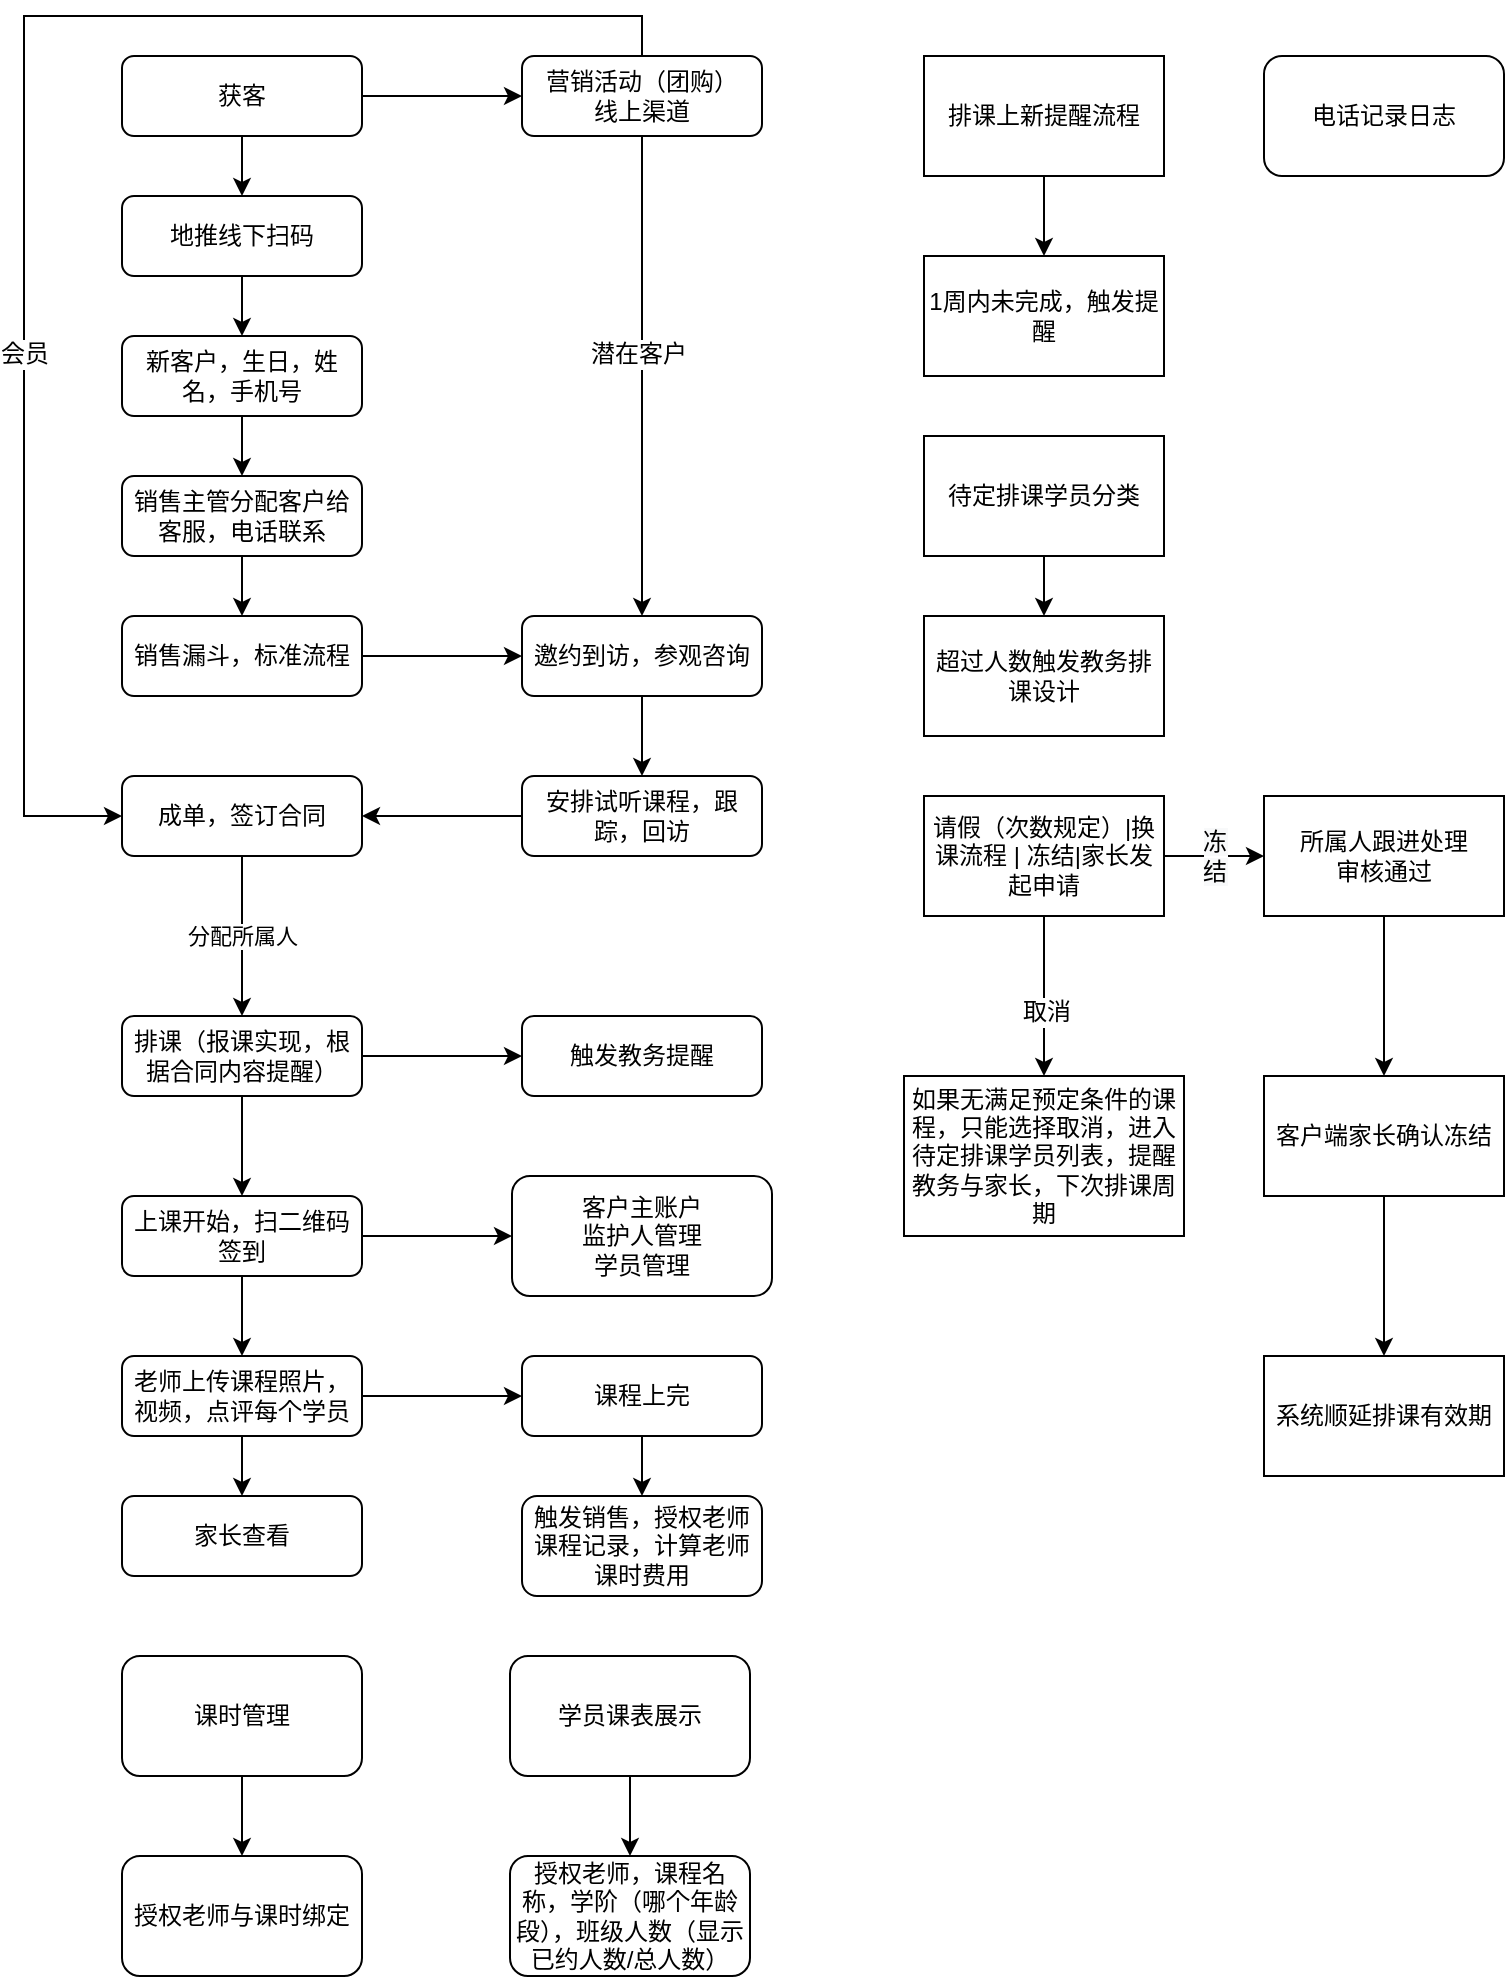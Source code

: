 <mxfile version="12.7.4" type="github">
  <diagram id="C5RBs43oDa-KdzZeNtuy" name="Page-1">
    <mxGraphModel dx="1422" dy="794" grid="1" gridSize="10" guides="1" tooltips="1" connect="1" arrows="1" fold="1" page="1" pageScale="1" pageWidth="827" pageHeight="1169" math="0" shadow="0">
      <root>
        <mxCell id="WIyWlLk6GJQsqaUBKTNV-0" />
        <mxCell id="WIyWlLk6GJQsqaUBKTNV-1" parent="WIyWlLk6GJQsqaUBKTNV-0" />
        <mxCell id="BNSuyaTSLoBWICBFApTR-1" value="" style="edgeStyle=orthogonalEdgeStyle;rounded=0;orthogonalLoop=1;jettySize=auto;html=1;" parent="WIyWlLk6GJQsqaUBKTNV-1" source="WIyWlLk6GJQsqaUBKTNV-3" target="BNSuyaTSLoBWICBFApTR-0" edge="1">
          <mxGeometry relative="1" as="geometry" />
        </mxCell>
        <mxCell id="BNSuyaTSLoBWICBFApTR-5" value="" style="edgeStyle=orthogonalEdgeStyle;rounded=0;orthogonalLoop=1;jettySize=auto;html=1;" parent="WIyWlLk6GJQsqaUBKTNV-1" source="WIyWlLk6GJQsqaUBKTNV-3" target="BNSuyaTSLoBWICBFApTR-4" edge="1">
          <mxGeometry relative="1" as="geometry" />
        </mxCell>
        <mxCell id="WIyWlLk6GJQsqaUBKTNV-3" value="获客" style="rounded=1;whiteSpace=wrap;html=1;fontSize=12;glass=0;strokeWidth=1;shadow=0;" parent="WIyWlLk6GJQsqaUBKTNV-1" vertex="1">
          <mxGeometry x="89" y="40" width="120" height="40" as="geometry" />
        </mxCell>
        <mxCell id="BNSuyaTSLoBWICBFApTR-7" value="" style="edgeStyle=orthogonalEdgeStyle;rounded=0;orthogonalLoop=1;jettySize=auto;html=1;exitX=0.5;exitY=1;exitDx=0;exitDy=0;" parent="WIyWlLk6GJQsqaUBKTNV-1" source="BNSuyaTSLoBWICBFApTR-4" target="BNSuyaTSLoBWICBFApTR-12" edge="1">
          <mxGeometry relative="1" as="geometry">
            <mxPoint x="349" y="160" as="targetPoint" />
            <Array as="points" />
          </mxGeometry>
        </mxCell>
        <mxCell id="yvz-q42aFwOv377H5Im5-2" value="潜在客户" style="text;html=1;align=center;verticalAlign=middle;resizable=0;points=[];labelBackgroundColor=#ffffff;" vertex="1" connectable="0" parent="BNSuyaTSLoBWICBFApTR-7">
          <mxGeometry x="-0.092" y="-2" relative="1" as="geometry">
            <mxPoint as="offset" />
          </mxGeometry>
        </mxCell>
        <mxCell id="yvz-q42aFwOv377H5Im5-0" style="edgeStyle=orthogonalEdgeStyle;rounded=0;orthogonalLoop=1;jettySize=auto;html=1;entryX=0;entryY=0.5;entryDx=0;entryDy=0;" edge="1" parent="WIyWlLk6GJQsqaUBKTNV-1" source="BNSuyaTSLoBWICBFApTR-4" target="BNSuyaTSLoBWICBFApTR-16">
          <mxGeometry relative="1" as="geometry">
            <Array as="points">
              <mxPoint x="349" y="20" />
              <mxPoint x="40" y="20" />
              <mxPoint x="40" y="420" />
            </Array>
          </mxGeometry>
        </mxCell>
        <mxCell id="yvz-q42aFwOv377H5Im5-1" value="会员" style="text;html=1;align=center;verticalAlign=middle;resizable=0;points=[];labelBackgroundColor=#ffffff;" vertex="1" connectable="0" parent="yvz-q42aFwOv377H5Im5-0">
          <mxGeometry x="0.28" relative="1" as="geometry">
            <mxPoint as="offset" />
          </mxGeometry>
        </mxCell>
        <mxCell id="BNSuyaTSLoBWICBFApTR-4" value="营销活动（团购）&lt;br&gt;线上渠道" style="rounded=1;whiteSpace=wrap;html=1;fontSize=12;glass=0;strokeWidth=1;shadow=0;" parent="WIyWlLk6GJQsqaUBKTNV-1" vertex="1">
          <mxGeometry x="289" y="40" width="120" height="40" as="geometry" />
        </mxCell>
        <mxCell id="BNSuyaTSLoBWICBFApTR-3" value="" style="edgeStyle=orthogonalEdgeStyle;rounded=0;orthogonalLoop=1;jettySize=auto;html=1;" parent="WIyWlLk6GJQsqaUBKTNV-1" source="BNSuyaTSLoBWICBFApTR-0" target="BNSuyaTSLoBWICBFApTR-2" edge="1">
          <mxGeometry relative="1" as="geometry" />
        </mxCell>
        <mxCell id="BNSuyaTSLoBWICBFApTR-0" value="地推线下扫码" style="rounded=1;whiteSpace=wrap;html=1;fontSize=12;glass=0;strokeWidth=1;shadow=0;" parent="WIyWlLk6GJQsqaUBKTNV-1" vertex="1">
          <mxGeometry x="89" y="110" width="120" height="40" as="geometry" />
        </mxCell>
        <mxCell id="BNSuyaTSLoBWICBFApTR-9" value="" style="edgeStyle=orthogonalEdgeStyle;rounded=0;orthogonalLoop=1;jettySize=auto;html=1;" parent="WIyWlLk6GJQsqaUBKTNV-1" source="BNSuyaTSLoBWICBFApTR-2" target="BNSuyaTSLoBWICBFApTR-8" edge="1">
          <mxGeometry relative="1" as="geometry" />
        </mxCell>
        <mxCell id="BNSuyaTSLoBWICBFApTR-2" value="新客户，生日，姓名，手机号" style="rounded=1;whiteSpace=wrap;html=1;fontSize=12;glass=0;strokeWidth=1;shadow=0;" parent="WIyWlLk6GJQsqaUBKTNV-1" vertex="1">
          <mxGeometry x="89" y="180" width="120" height="40" as="geometry" />
        </mxCell>
        <mxCell id="BNSuyaTSLoBWICBFApTR-11" value="" style="edgeStyle=orthogonalEdgeStyle;rounded=0;orthogonalLoop=1;jettySize=auto;html=1;" parent="WIyWlLk6GJQsqaUBKTNV-1" source="BNSuyaTSLoBWICBFApTR-8" target="BNSuyaTSLoBWICBFApTR-10" edge="1">
          <mxGeometry relative="1" as="geometry" />
        </mxCell>
        <mxCell id="BNSuyaTSLoBWICBFApTR-8" value="销售主管分配客户给客服，电话联系" style="rounded=1;whiteSpace=wrap;html=1;fontSize=12;glass=0;strokeWidth=1;shadow=0;" parent="WIyWlLk6GJQsqaUBKTNV-1" vertex="1">
          <mxGeometry x="89" y="250" width="120" height="40" as="geometry" />
        </mxCell>
        <mxCell id="BNSuyaTSLoBWICBFApTR-13" value="" style="edgeStyle=orthogonalEdgeStyle;rounded=0;orthogonalLoop=1;jettySize=auto;html=1;" parent="WIyWlLk6GJQsqaUBKTNV-1" source="BNSuyaTSLoBWICBFApTR-10" target="BNSuyaTSLoBWICBFApTR-12" edge="1">
          <mxGeometry relative="1" as="geometry" />
        </mxCell>
        <mxCell id="BNSuyaTSLoBWICBFApTR-10" value="销售漏斗，标准流程" style="rounded=1;whiteSpace=wrap;html=1;fontSize=12;glass=0;strokeWidth=1;shadow=0;" parent="WIyWlLk6GJQsqaUBKTNV-1" vertex="1">
          <mxGeometry x="89" y="320" width="120" height="40" as="geometry" />
        </mxCell>
        <mxCell id="BNSuyaTSLoBWICBFApTR-15" value="" style="edgeStyle=orthogonalEdgeStyle;rounded=0;orthogonalLoop=1;jettySize=auto;html=1;" parent="WIyWlLk6GJQsqaUBKTNV-1" source="BNSuyaTSLoBWICBFApTR-12" target="BNSuyaTSLoBWICBFApTR-14" edge="1">
          <mxGeometry relative="1" as="geometry" />
        </mxCell>
        <mxCell id="BNSuyaTSLoBWICBFApTR-12" value="邀约到访，参观咨询" style="rounded=1;whiteSpace=wrap;html=1;fontSize=12;glass=0;strokeWidth=1;shadow=0;" parent="WIyWlLk6GJQsqaUBKTNV-1" vertex="1">
          <mxGeometry x="289" y="320" width="120" height="40" as="geometry" />
        </mxCell>
        <mxCell id="BNSuyaTSLoBWICBFApTR-17" value="" style="edgeStyle=orthogonalEdgeStyle;rounded=0;orthogonalLoop=1;jettySize=auto;html=1;" parent="WIyWlLk6GJQsqaUBKTNV-1" source="BNSuyaTSLoBWICBFApTR-14" target="BNSuyaTSLoBWICBFApTR-16" edge="1">
          <mxGeometry relative="1" as="geometry" />
        </mxCell>
        <mxCell id="BNSuyaTSLoBWICBFApTR-14" value="安排试听课程，跟踪，回访" style="rounded=1;whiteSpace=wrap;html=1;fontSize=12;glass=0;strokeWidth=1;shadow=0;" parent="WIyWlLk6GJQsqaUBKTNV-1" vertex="1">
          <mxGeometry x="289" y="400" width="120" height="40" as="geometry" />
        </mxCell>
        <mxCell id="BNSuyaTSLoBWICBFApTR-19" value="分配所属人" style="edgeStyle=orthogonalEdgeStyle;rounded=0;orthogonalLoop=1;jettySize=auto;html=1;" parent="WIyWlLk6GJQsqaUBKTNV-1" source="BNSuyaTSLoBWICBFApTR-16" target="BNSuyaTSLoBWICBFApTR-18" edge="1">
          <mxGeometry relative="1" as="geometry" />
        </mxCell>
        <mxCell id="BNSuyaTSLoBWICBFApTR-16" value="成单，签订合同" style="rounded=1;whiteSpace=wrap;html=1;fontSize=12;glass=0;strokeWidth=1;shadow=0;" parent="WIyWlLk6GJQsqaUBKTNV-1" vertex="1">
          <mxGeometry x="89" y="400" width="120" height="40" as="geometry" />
        </mxCell>
        <mxCell id="BNSuyaTSLoBWICBFApTR-21" value="" style="edgeStyle=orthogonalEdgeStyle;rounded=0;orthogonalLoop=1;jettySize=auto;html=1;" parent="WIyWlLk6GJQsqaUBKTNV-1" source="BNSuyaTSLoBWICBFApTR-18" target="BNSuyaTSLoBWICBFApTR-20" edge="1">
          <mxGeometry relative="1" as="geometry" />
        </mxCell>
        <mxCell id="BNSuyaTSLoBWICBFApTR-35" value="" style="edgeStyle=orthogonalEdgeStyle;rounded=0;orthogonalLoop=1;jettySize=auto;html=1;" parent="WIyWlLk6GJQsqaUBKTNV-1" source="BNSuyaTSLoBWICBFApTR-18" target="BNSuyaTSLoBWICBFApTR-34" edge="1">
          <mxGeometry relative="1" as="geometry" />
        </mxCell>
        <mxCell id="BNSuyaTSLoBWICBFApTR-18" value="排课（报课实现，根据合同内容提醒）" style="rounded=1;whiteSpace=wrap;html=1;fontSize=12;glass=0;strokeWidth=1;shadow=0;" parent="WIyWlLk6GJQsqaUBKTNV-1" vertex="1">
          <mxGeometry x="89" y="520" width="120" height="40" as="geometry" />
        </mxCell>
        <mxCell id="BNSuyaTSLoBWICBFApTR-37" value="" style="edgeStyle=orthogonalEdgeStyle;rounded=0;orthogonalLoop=1;jettySize=auto;html=1;" parent="WIyWlLk6GJQsqaUBKTNV-1" source="BNSuyaTSLoBWICBFApTR-34" target="BNSuyaTSLoBWICBFApTR-36" edge="1">
          <mxGeometry relative="1" as="geometry" />
        </mxCell>
        <mxCell id="BNSuyaTSLoBWICBFApTR-39" value="" style="edgeStyle=orthogonalEdgeStyle;rounded=0;orthogonalLoop=1;jettySize=auto;html=1;" parent="WIyWlLk6GJQsqaUBKTNV-1" source="BNSuyaTSLoBWICBFApTR-34" target="BNSuyaTSLoBWICBFApTR-38" edge="1">
          <mxGeometry relative="1" as="geometry" />
        </mxCell>
        <mxCell id="BNSuyaTSLoBWICBFApTR-34" value="上课开始，扫二维码签到" style="rounded=1;whiteSpace=wrap;html=1;fontSize=12;glass=0;strokeWidth=1;shadow=0;" parent="WIyWlLk6GJQsqaUBKTNV-1" vertex="1">
          <mxGeometry x="89" y="610" width="120" height="40" as="geometry" />
        </mxCell>
        <mxCell id="BNSuyaTSLoBWICBFApTR-41" value="" style="edgeStyle=orthogonalEdgeStyle;rounded=0;orthogonalLoop=1;jettySize=auto;html=1;" parent="WIyWlLk6GJQsqaUBKTNV-1" source="BNSuyaTSLoBWICBFApTR-38" target="BNSuyaTSLoBWICBFApTR-40" edge="1">
          <mxGeometry relative="1" as="geometry" />
        </mxCell>
        <mxCell id="BNSuyaTSLoBWICBFApTR-45" value="" style="edgeStyle=orthogonalEdgeStyle;rounded=0;orthogonalLoop=1;jettySize=auto;html=1;" parent="WIyWlLk6GJQsqaUBKTNV-1" source="BNSuyaTSLoBWICBFApTR-38" target="BNSuyaTSLoBWICBFApTR-44" edge="1">
          <mxGeometry relative="1" as="geometry" />
        </mxCell>
        <mxCell id="BNSuyaTSLoBWICBFApTR-38" value="老师上传课程照片，视频，点评每个学员" style="rounded=1;whiteSpace=wrap;html=1;fontSize=12;glass=0;strokeWidth=1;shadow=0;" parent="WIyWlLk6GJQsqaUBKTNV-1" vertex="1">
          <mxGeometry x="89" y="690" width="120" height="40" as="geometry" />
        </mxCell>
        <mxCell id="BNSuyaTSLoBWICBFApTR-47" value="" style="edgeStyle=orthogonalEdgeStyle;rounded=0;orthogonalLoop=1;jettySize=auto;html=1;" parent="WIyWlLk6GJQsqaUBKTNV-1" source="BNSuyaTSLoBWICBFApTR-44" target="BNSuyaTSLoBWICBFApTR-46" edge="1">
          <mxGeometry relative="1" as="geometry" />
        </mxCell>
        <mxCell id="BNSuyaTSLoBWICBFApTR-44" value="课程上完" style="rounded=1;whiteSpace=wrap;html=1;fontSize=12;glass=0;strokeWidth=1;shadow=0;" parent="WIyWlLk6GJQsqaUBKTNV-1" vertex="1">
          <mxGeometry x="289" y="690" width="120" height="40" as="geometry" />
        </mxCell>
        <mxCell id="BNSuyaTSLoBWICBFApTR-46" value="触发销售，授权老师课程记录，计算老师课时费用" style="rounded=1;whiteSpace=wrap;html=1;fontSize=12;glass=0;strokeWidth=1;shadow=0;" parent="WIyWlLk6GJQsqaUBKTNV-1" vertex="1">
          <mxGeometry x="289" y="760" width="120" height="50" as="geometry" />
        </mxCell>
        <mxCell id="BNSuyaTSLoBWICBFApTR-40" value="家长查看" style="rounded=1;whiteSpace=wrap;html=1;fontSize=12;glass=0;strokeWidth=1;shadow=0;" parent="WIyWlLk6GJQsqaUBKTNV-1" vertex="1">
          <mxGeometry x="89" y="760" width="120" height="40" as="geometry" />
        </mxCell>
        <mxCell id="BNSuyaTSLoBWICBFApTR-36" value="客户主账户&lt;br&gt;监护人管理&lt;br&gt;学员管理" style="rounded=1;whiteSpace=wrap;html=1;fontSize=12;glass=0;strokeWidth=1;shadow=0;" parent="WIyWlLk6GJQsqaUBKTNV-1" vertex="1">
          <mxGeometry x="284" y="600" width="130" height="60" as="geometry" />
        </mxCell>
        <mxCell id="BNSuyaTSLoBWICBFApTR-20" value="触发教务提醒" style="rounded=1;whiteSpace=wrap;html=1;fontSize=12;glass=0;strokeWidth=1;shadow=0;" parent="WIyWlLk6GJQsqaUBKTNV-1" vertex="1">
          <mxGeometry x="289" y="520" width="120" height="40" as="geometry" />
        </mxCell>
        <mxCell id="BNSuyaTSLoBWICBFApTR-24" value="" style="edgeStyle=orthogonalEdgeStyle;rounded=0;orthogonalLoop=1;jettySize=auto;html=1;" parent="WIyWlLk6GJQsqaUBKTNV-1" source="BNSuyaTSLoBWICBFApTR-22" target="BNSuyaTSLoBWICBFApTR-23" edge="1">
          <mxGeometry relative="1" as="geometry" />
        </mxCell>
        <mxCell id="BNSuyaTSLoBWICBFApTR-22" value="排课上新提醒流程" style="rounded=0;whiteSpace=wrap;html=1;" parent="WIyWlLk6GJQsqaUBKTNV-1" vertex="1">
          <mxGeometry x="490" y="40" width="120" height="60" as="geometry" />
        </mxCell>
        <mxCell id="BNSuyaTSLoBWICBFApTR-23" value="1周内未完成，触发提醒" style="rounded=0;whiteSpace=wrap;html=1;" parent="WIyWlLk6GJQsqaUBKTNV-1" vertex="1">
          <mxGeometry x="490" y="140" width="120" height="60" as="geometry" />
        </mxCell>
        <mxCell id="BNSuyaTSLoBWICBFApTR-27" value="" style="edgeStyle=orthogonalEdgeStyle;rounded=0;orthogonalLoop=1;jettySize=auto;html=1;" parent="WIyWlLk6GJQsqaUBKTNV-1" source="BNSuyaTSLoBWICBFApTR-28" target="BNSuyaTSLoBWICBFApTR-29" edge="1">
          <mxGeometry relative="1" as="geometry" />
        </mxCell>
        <mxCell id="BNSuyaTSLoBWICBFApTR-28" value="待定排课学员分类" style="rounded=0;whiteSpace=wrap;html=1;" parent="WIyWlLk6GJQsqaUBKTNV-1" vertex="1">
          <mxGeometry x="490" y="230" width="120" height="60" as="geometry" />
        </mxCell>
        <mxCell id="BNSuyaTSLoBWICBFApTR-29" value="超过人数触发教务排课设计" style="rounded=0;whiteSpace=wrap;html=1;" parent="WIyWlLk6GJQsqaUBKTNV-1" vertex="1">
          <mxGeometry x="490" y="320" width="120" height="60" as="geometry" />
        </mxCell>
        <mxCell id="BNSuyaTSLoBWICBFApTR-30" value="" style="edgeStyle=orthogonalEdgeStyle;rounded=0;orthogonalLoop=1;jettySize=auto;html=1;" parent="WIyWlLk6GJQsqaUBKTNV-1" source="BNSuyaTSLoBWICBFApTR-31" target="BNSuyaTSLoBWICBFApTR-32" edge="1">
          <mxGeometry relative="1" as="geometry" />
        </mxCell>
        <mxCell id="BNSuyaTSLoBWICBFApTR-61" value="取消" style="text;html=1;align=center;verticalAlign=middle;resizable=0;points=[];labelBackgroundColor=#ffffff;" parent="BNSuyaTSLoBWICBFApTR-30" vertex="1" connectable="0">
          <mxGeometry x="0.2" y="1" relative="1" as="geometry">
            <mxPoint as="offset" />
          </mxGeometry>
        </mxCell>
        <mxCell id="BNSuyaTSLoBWICBFApTR-55" value="&lt;span style=&quot;font-size: 12px ; white-space: normal ; background-color: rgb(248 , 249 , 250)&quot;&gt;冻结&lt;/span&gt;" style="edgeStyle=orthogonalEdgeStyle;rounded=0;orthogonalLoop=1;jettySize=auto;html=1;" parent="WIyWlLk6GJQsqaUBKTNV-1" source="BNSuyaTSLoBWICBFApTR-31" target="BNSuyaTSLoBWICBFApTR-54" edge="1">
          <mxGeometry relative="1" as="geometry" />
        </mxCell>
        <mxCell id="BNSuyaTSLoBWICBFApTR-31" value="请假（次数规定）|换课流程 | 冻结|家长发起申请" style="rounded=0;whiteSpace=wrap;html=1;" parent="WIyWlLk6GJQsqaUBKTNV-1" vertex="1">
          <mxGeometry x="490" y="410" width="120" height="60" as="geometry" />
        </mxCell>
        <mxCell id="BNSuyaTSLoBWICBFApTR-57" value="" style="edgeStyle=orthogonalEdgeStyle;rounded=0;orthogonalLoop=1;jettySize=auto;html=1;" parent="WIyWlLk6GJQsqaUBKTNV-1" source="BNSuyaTSLoBWICBFApTR-54" target="BNSuyaTSLoBWICBFApTR-56" edge="1">
          <mxGeometry relative="1" as="geometry" />
        </mxCell>
        <mxCell id="BNSuyaTSLoBWICBFApTR-54" value="所属人跟进处理&lt;br&gt;审核通过" style="rounded=0;whiteSpace=wrap;html=1;" parent="WIyWlLk6GJQsqaUBKTNV-1" vertex="1">
          <mxGeometry x="660" y="410" width="120" height="60" as="geometry" />
        </mxCell>
        <mxCell id="BNSuyaTSLoBWICBFApTR-60" value="" style="edgeStyle=orthogonalEdgeStyle;rounded=0;orthogonalLoop=1;jettySize=auto;html=1;" parent="WIyWlLk6GJQsqaUBKTNV-1" source="BNSuyaTSLoBWICBFApTR-56" target="BNSuyaTSLoBWICBFApTR-59" edge="1">
          <mxGeometry relative="1" as="geometry" />
        </mxCell>
        <mxCell id="BNSuyaTSLoBWICBFApTR-56" value="客户端家长确认冻结" style="rounded=0;whiteSpace=wrap;html=1;" parent="WIyWlLk6GJQsqaUBKTNV-1" vertex="1">
          <mxGeometry x="660" y="550" width="120" height="60" as="geometry" />
        </mxCell>
        <mxCell id="BNSuyaTSLoBWICBFApTR-59" value="系统顺延排课有效期" style="rounded=0;whiteSpace=wrap;html=1;" parent="WIyWlLk6GJQsqaUBKTNV-1" vertex="1">
          <mxGeometry x="660" y="690" width="120" height="60" as="geometry" />
        </mxCell>
        <mxCell id="BNSuyaTSLoBWICBFApTR-32" value="如果无满足预定条件的课程，只能选择取消，进入待定排课学员列表，提醒教务与家长，下次排课周期" style="rounded=0;whiteSpace=wrap;html=1;" parent="WIyWlLk6GJQsqaUBKTNV-1" vertex="1">
          <mxGeometry x="480" y="550" width="140" height="80" as="geometry" />
        </mxCell>
        <mxCell id="BNSuyaTSLoBWICBFApTR-42" style="edgeStyle=orthogonalEdgeStyle;rounded=0;orthogonalLoop=1;jettySize=auto;html=1;exitX=0.5;exitY=1;exitDx=0;exitDy=0;" parent="WIyWlLk6GJQsqaUBKTNV-1" source="BNSuyaTSLoBWICBFApTR-38" target="BNSuyaTSLoBWICBFApTR-38" edge="1">
          <mxGeometry relative="1" as="geometry" />
        </mxCell>
        <mxCell id="BNSuyaTSLoBWICBFApTR-50" value="" style="edgeStyle=orthogonalEdgeStyle;rounded=0;orthogonalLoop=1;jettySize=auto;html=1;" parent="WIyWlLk6GJQsqaUBKTNV-1" source="BNSuyaTSLoBWICBFApTR-48" target="BNSuyaTSLoBWICBFApTR-49" edge="1">
          <mxGeometry relative="1" as="geometry" />
        </mxCell>
        <mxCell id="BNSuyaTSLoBWICBFApTR-48" value="课时管理" style="rounded=1;whiteSpace=wrap;html=1;" parent="WIyWlLk6GJQsqaUBKTNV-1" vertex="1">
          <mxGeometry x="89" y="840" width="120" height="60" as="geometry" />
        </mxCell>
        <mxCell id="BNSuyaTSLoBWICBFApTR-49" value="授权老师与课时绑定" style="rounded=1;whiteSpace=wrap;html=1;" parent="WIyWlLk6GJQsqaUBKTNV-1" vertex="1">
          <mxGeometry x="89" y="940" width="120" height="60" as="geometry" />
        </mxCell>
        <mxCell id="BNSuyaTSLoBWICBFApTR-51" value="" style="edgeStyle=orthogonalEdgeStyle;rounded=0;orthogonalLoop=1;jettySize=auto;html=1;" parent="WIyWlLk6GJQsqaUBKTNV-1" source="BNSuyaTSLoBWICBFApTR-52" target="BNSuyaTSLoBWICBFApTR-53" edge="1">
          <mxGeometry relative="1" as="geometry" />
        </mxCell>
        <mxCell id="BNSuyaTSLoBWICBFApTR-52" value="学员课表展示" style="rounded=1;whiteSpace=wrap;html=1;" parent="WIyWlLk6GJQsqaUBKTNV-1" vertex="1">
          <mxGeometry x="283" y="840" width="120" height="60" as="geometry" />
        </mxCell>
        <mxCell id="BNSuyaTSLoBWICBFApTR-53" value="授权老师，课程名称，学阶（哪个年龄段），班级人数（显示已约人数/总人数）" style="rounded=1;whiteSpace=wrap;html=1;" parent="WIyWlLk6GJQsqaUBKTNV-1" vertex="1">
          <mxGeometry x="283" y="940" width="120" height="60" as="geometry" />
        </mxCell>
        <mxCell id="BNSuyaTSLoBWICBFApTR-58" value="电话记录日志" style="rounded=1;whiteSpace=wrap;html=1;" parent="WIyWlLk6GJQsqaUBKTNV-1" vertex="1">
          <mxGeometry x="660" y="40" width="120" height="60" as="geometry" />
        </mxCell>
      </root>
    </mxGraphModel>
  </diagram>
</mxfile>
